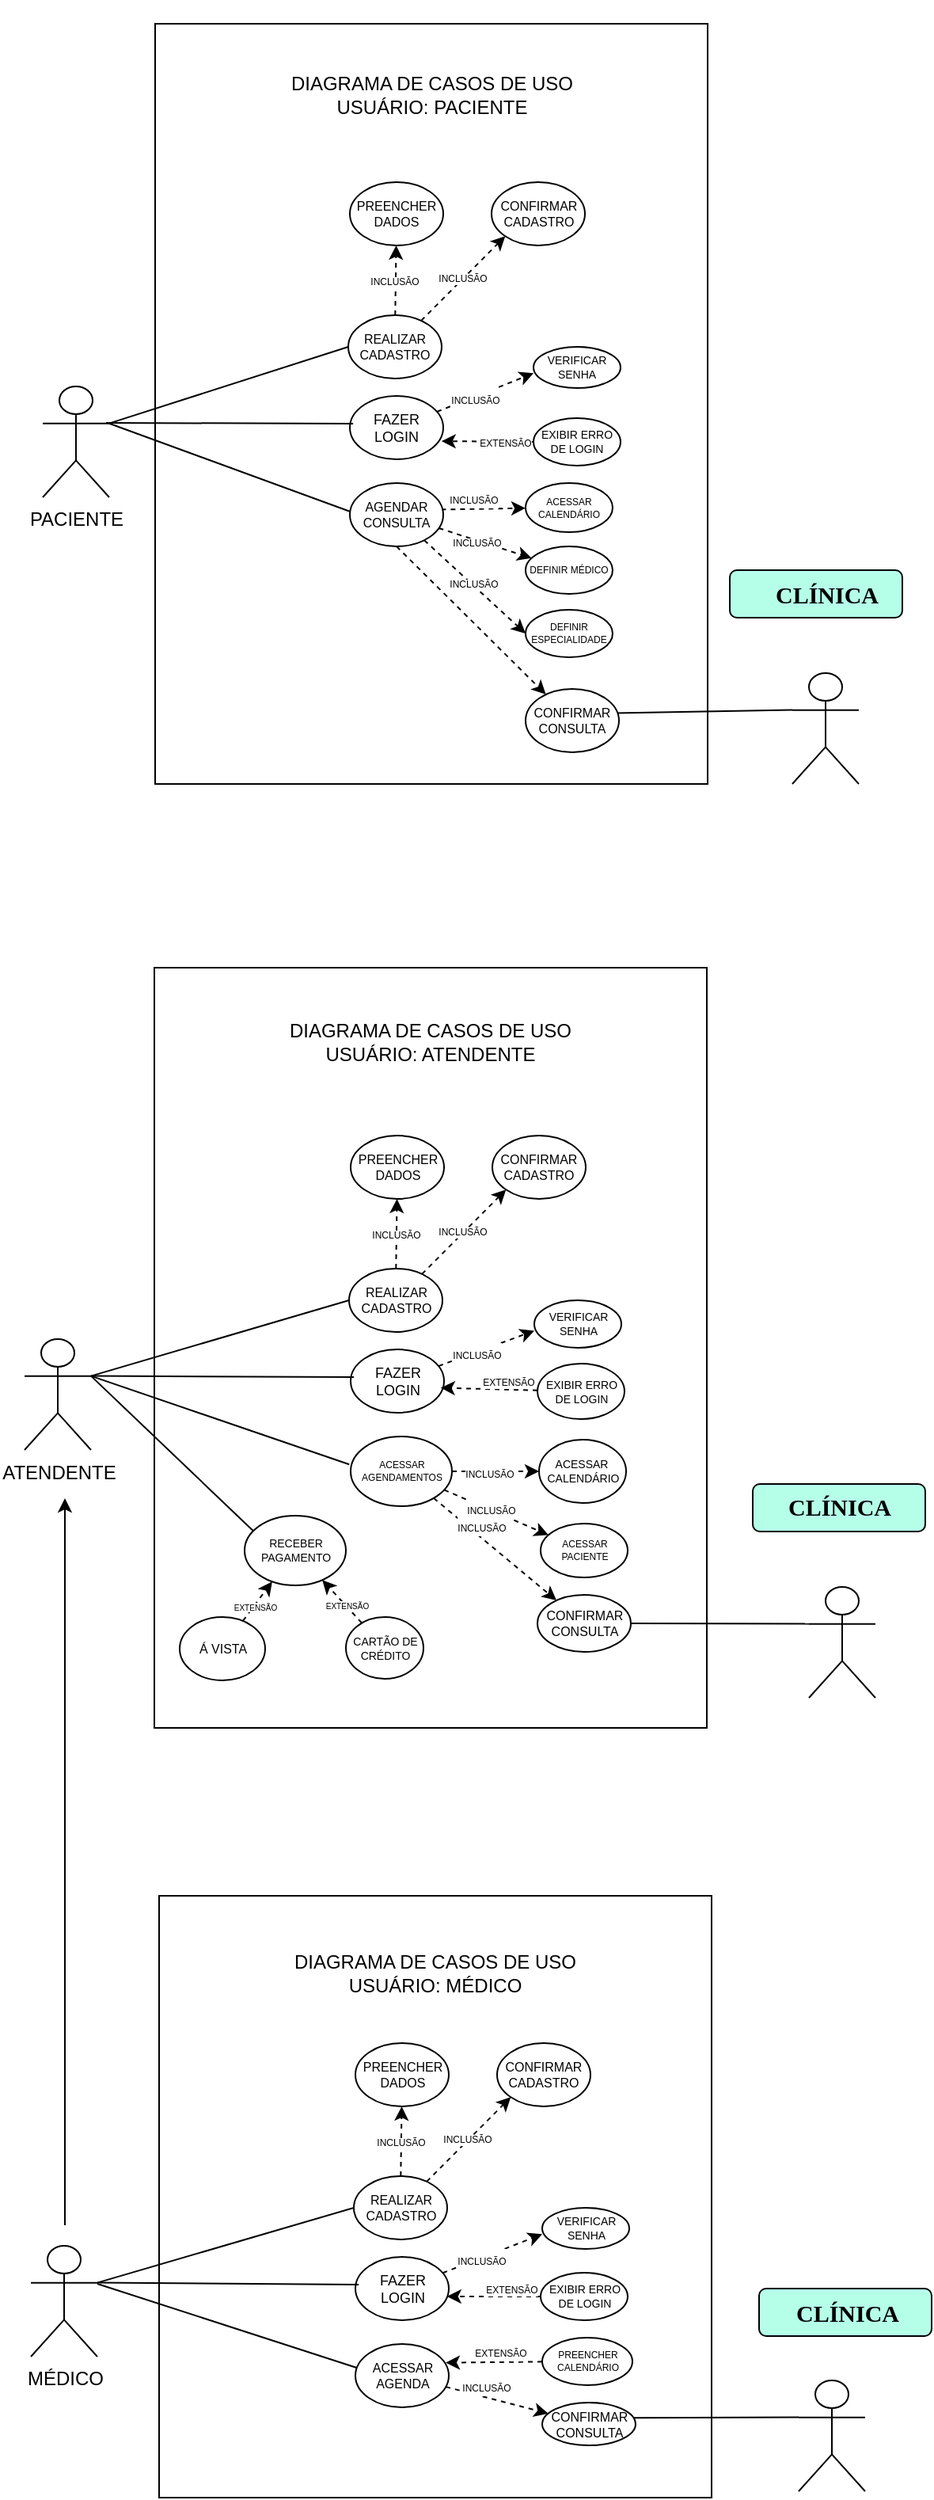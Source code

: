 <mxfile version="21.6.8" type="device">
  <diagram name="Página-1" id="DozZHBBMQy7a1vYMkqmq">
    <mxGraphModel dx="2398" dy="938" grid="1" gridSize="10" guides="1" tooltips="1" connect="1" arrows="1" fold="1" page="1" pageScale="1" pageWidth="827" pageHeight="1169" math="0" shadow="0">
      <root>
        <mxCell id="0" />
        <mxCell id="1" parent="0" />
        <mxCell id="6OpeOHHLTcoQ0Xgv4RMJ-209" value="" style="rounded=0;whiteSpace=wrap;html=1;" parent="1" vertex="1">
          <mxGeometry x="51" y="740" width="349" height="480" as="geometry" />
        </mxCell>
        <mxCell id="6OpeOHHLTcoQ0Xgv4RMJ-208" value="" style="rounded=0;whiteSpace=wrap;html=1;" parent="1" vertex="1">
          <mxGeometry x="53.5" y="1922" width="349" height="380" as="geometry" />
        </mxCell>
        <mxCell id="6OpeOHHLTcoQ0Xgv4RMJ-32" value="PACIENTE&lt;br&gt;" style="shape=umlActor;verticalLabelPosition=bottom;verticalAlign=top;html=1;outlineConnect=0;" parent="1" vertex="1">
          <mxGeometry x="-20" y="969" width="42" height="70" as="geometry" />
        </mxCell>
        <mxCell id="6OpeOHHLTcoQ0Xgv4RMJ-55" style="edgeStyle=none;rounded=0;orthogonalLoop=1;jettySize=auto;html=1;exitX=1;exitY=1;exitDx=0;exitDy=0;exitPerimeter=0;" parent="1" source="6OpeOHHLTcoQ0Xgv4RMJ-32" target="6OpeOHHLTcoQ0Xgv4RMJ-32" edge="1">
          <mxGeometry relative="1" as="geometry" />
        </mxCell>
        <mxCell id="6OpeOHHLTcoQ0Xgv4RMJ-56" style="edgeStyle=none;rounded=0;orthogonalLoop=1;jettySize=auto;html=1;exitX=0.5;exitY=0;exitDx=0;exitDy=0;exitPerimeter=0;" parent="1" source="6OpeOHHLTcoQ0Xgv4RMJ-32" target="6OpeOHHLTcoQ0Xgv4RMJ-32" edge="1">
          <mxGeometry relative="1" as="geometry" />
        </mxCell>
        <mxCell id="6OpeOHHLTcoQ0Xgv4RMJ-57" style="edgeStyle=none;rounded=0;orthogonalLoop=1;jettySize=auto;html=1;exitX=0;exitY=1;exitDx=0;exitDy=0;exitPerimeter=0;" parent="1" source="6OpeOHHLTcoQ0Xgv4RMJ-32" target="6OpeOHHLTcoQ0Xgv4RMJ-32" edge="1">
          <mxGeometry relative="1" as="geometry" />
        </mxCell>
        <mxCell id="6OpeOHHLTcoQ0Xgv4RMJ-127" value="" style="edgeStyle=none;rounded=0;orthogonalLoop=1;jettySize=auto;html=1;dashed=1;" parent="1" source="6OpeOHHLTcoQ0Xgv4RMJ-60" target="6OpeOHHLTcoQ0Xgv4RMJ-126" edge="1">
          <mxGeometry relative="1" as="geometry" />
        </mxCell>
        <mxCell id="6OpeOHHLTcoQ0Xgv4RMJ-128" value="INCLUSÃO" style="edgeLabel;html=1;align=center;verticalAlign=middle;resizable=0;points=[];fontSize=6;" parent="6OpeOHHLTcoQ0Xgv4RMJ-127" vertex="1" connectable="0">
          <mxGeometry x="-0.048" y="1" relative="1" as="geometry">
            <mxPoint as="offset" />
          </mxGeometry>
        </mxCell>
        <mxCell id="6OpeOHHLTcoQ0Xgv4RMJ-136" style="edgeStyle=none;rounded=0;orthogonalLoop=1;jettySize=auto;html=1;entryX=0;entryY=1;entryDx=0;entryDy=0;dashed=1;" parent="1" source="6OpeOHHLTcoQ0Xgv4RMJ-60" target="6OpeOHHLTcoQ0Xgv4RMJ-133" edge="1">
          <mxGeometry relative="1" as="geometry" />
        </mxCell>
        <mxCell id="6OpeOHHLTcoQ0Xgv4RMJ-137" value="INCLUSÃO" style="edgeLabel;html=1;align=center;verticalAlign=middle;resizable=0;points=[];fontSize=6;" parent="6OpeOHHLTcoQ0Xgv4RMJ-136" vertex="1" connectable="0">
          <mxGeometry x="-0.015" y="1" relative="1" as="geometry">
            <mxPoint as="offset" />
          </mxGeometry>
        </mxCell>
        <mxCell id="6OpeOHHLTcoQ0Xgv4RMJ-60" value="REALIZAR CADASTRO" style="ellipse;whiteSpace=wrap;html=1;fontSize=8;" parent="1" vertex="1">
          <mxGeometry x="173" y="924" width="59" height="40" as="geometry" />
        </mxCell>
        <mxCell id="6OpeOHHLTcoQ0Xgv4RMJ-118" value="" style="edgeStyle=none;rounded=0;orthogonalLoop=1;jettySize=auto;html=1;entryX=0.001;entryY=0.641;entryDx=0;entryDy=0;entryPerimeter=0;dashed=1;" parent="1" source="6OpeOHHLTcoQ0Xgv4RMJ-70" target="6OpeOHHLTcoQ0Xgv4RMJ-88" edge="1">
          <mxGeometry relative="1" as="geometry" />
        </mxCell>
        <mxCell id="6OpeOHHLTcoQ0Xgv4RMJ-122" value="&lt;font style=&quot;font-size: 6px;&quot;&gt;INCLUSÃO&lt;/font&gt;" style="edgeLabel;html=1;align=center;verticalAlign=middle;resizable=0;points=[];" parent="6OpeOHHLTcoQ0Xgv4RMJ-118" vertex="1" connectable="0">
          <mxGeometry x="-0.224" relative="1" as="geometry">
            <mxPoint as="offset" />
          </mxGeometry>
        </mxCell>
        <mxCell id="6OpeOHHLTcoQ0Xgv4RMJ-70" value="FAZER LOGIN" style="ellipse;whiteSpace=wrap;html=1;fontSize=9;" parent="1" vertex="1">
          <mxGeometry x="174" y="975" width="59" height="40" as="geometry" />
        </mxCell>
        <mxCell id="6OpeOHHLTcoQ0Xgv4RMJ-192" value="" style="edgeStyle=none;rounded=0;orthogonalLoop=1;jettySize=auto;html=1;dashed=1;" parent="1" source="6OpeOHHLTcoQ0Xgv4RMJ-72" target="6OpeOHHLTcoQ0Xgv4RMJ-191" edge="1">
          <mxGeometry relative="1" as="geometry" />
        </mxCell>
        <mxCell id="6OpeOHHLTcoQ0Xgv4RMJ-195" value="INCLUSÃO" style="edgeLabel;html=1;align=center;verticalAlign=middle;resizable=0;points=[];fontSize=6;" parent="6OpeOHHLTcoQ0Xgv4RMJ-192" vertex="1" connectable="0">
          <mxGeometry x="-0.179" y="-2" relative="1" as="geometry">
            <mxPoint as="offset" />
          </mxGeometry>
        </mxCell>
        <mxCell id="6OpeOHHLTcoQ0Xgv4RMJ-194" style="edgeStyle=none;rounded=0;orthogonalLoop=1;jettySize=auto;html=1;entryX=0;entryY=0.5;entryDx=0;entryDy=0;dashed=1;" parent="1" source="6OpeOHHLTcoQ0Xgv4RMJ-72" target="6OpeOHHLTcoQ0Xgv4RMJ-193" edge="1">
          <mxGeometry relative="1" as="geometry" />
        </mxCell>
        <mxCell id="6OpeOHHLTcoQ0Xgv4RMJ-196" value="INCLUSÃO" style="edgeLabel;html=1;align=center;verticalAlign=middle;resizable=0;points=[];fontSize=6;" parent="6OpeOHHLTcoQ0Xgv4RMJ-194" vertex="1" connectable="0">
          <mxGeometry x="-0.049" relative="1" as="geometry">
            <mxPoint as="offset" />
          </mxGeometry>
        </mxCell>
        <mxCell id="6OpeOHHLTcoQ0Xgv4RMJ-204" value="" style="edgeStyle=none;rounded=0;orthogonalLoop=1;jettySize=auto;html=1;exitX=0.978;exitY=0.418;exitDx=0;exitDy=0;exitPerimeter=0;dashed=1;" parent="1" source="6OpeOHHLTcoQ0Xgv4RMJ-72" target="6OpeOHHLTcoQ0Xgv4RMJ-203" edge="1">
          <mxGeometry relative="1" as="geometry">
            <mxPoint x="233.0" y="1056.986" as="sourcePoint" />
          </mxGeometry>
        </mxCell>
        <mxCell id="6OpeOHHLTcoQ0Xgv4RMJ-205" value="&lt;font style=&quot;font-size: 6px;&quot;&gt;INCLUSÃO&lt;/font&gt;" style="edgeLabel;html=1;align=center;verticalAlign=bottom;resizable=0;points=[];" parent="6OpeOHHLTcoQ0Xgv4RMJ-204" vertex="1" connectable="0">
          <mxGeometry x="-0.229" y="-1" relative="1" as="geometry">
            <mxPoint as="offset" />
          </mxGeometry>
        </mxCell>
        <mxCell id="6OpeOHHLTcoQ0Xgv4RMJ-269" value="" style="edgeStyle=none;rounded=0;orthogonalLoop=1;jettySize=auto;html=1;dashed=1;exitX=0.5;exitY=1;exitDx=0;exitDy=0;" parent="1" source="6OpeOHHLTcoQ0Xgv4RMJ-72" target="6OpeOHHLTcoQ0Xgv4RMJ-268" edge="1">
          <mxGeometry relative="1" as="geometry" />
        </mxCell>
        <mxCell id="6OpeOHHLTcoQ0Xgv4RMJ-72" value="AGENDAR CONSULTA" style="ellipse;whiteSpace=wrap;html=1;fontSize=8;" parent="1" vertex="1">
          <mxGeometry x="174" y="1030" width="59" height="40" as="geometry" />
        </mxCell>
        <mxCell id="6OpeOHHLTcoQ0Xgv4RMJ-78" value="" style="endArrow=none;html=1;rounded=0;entryX=0;entryY=0.5;entryDx=0;entryDy=0;exitX=1;exitY=0.333;exitDx=0;exitDy=0;exitPerimeter=0;" parent="1" source="6OpeOHHLTcoQ0Xgv4RMJ-32" target="6OpeOHHLTcoQ0Xgv4RMJ-60" edge="1">
          <mxGeometry width="50" height="50" relative="1" as="geometry">
            <mxPoint x="116" y="993" as="sourcePoint" />
            <mxPoint x="187.0" y="958" as="targetPoint" />
          </mxGeometry>
        </mxCell>
        <mxCell id="6OpeOHHLTcoQ0Xgv4RMJ-80" value="" style="endArrow=none;html=1;rounded=0;entryX=0.035;entryY=0.437;entryDx=0;entryDy=0;entryPerimeter=0;" parent="1" target="6OpeOHHLTcoQ0Xgv4RMJ-70" edge="1">
          <mxGeometry width="50" height="50" relative="1" as="geometry">
            <mxPoint x="20" y="992" as="sourcePoint" />
            <mxPoint x="186.0" y="1018" as="targetPoint" />
          </mxGeometry>
        </mxCell>
        <mxCell id="6OpeOHHLTcoQ0Xgv4RMJ-81" value="" style="endArrow=none;html=1;rounded=0;entryX=-0.014;entryY=0.4;entryDx=0;entryDy=0;entryPerimeter=0;" parent="1" edge="1">
          <mxGeometry width="50" height="50" relative="1" as="geometry">
            <mxPoint x="21" y="992" as="sourcePoint" />
            <mxPoint x="174.174" y="1048" as="targetPoint" />
            <Array as="points" />
          </mxGeometry>
        </mxCell>
        <mxCell id="6OpeOHHLTcoQ0Xgv4RMJ-87" style="edgeStyle=none;rounded=0;orthogonalLoop=1;jettySize=auto;html=1;exitX=0.75;exitY=0;exitDx=0;exitDy=0;" parent="1" edge="1">
          <mxGeometry relative="1" as="geometry">
            <mxPoint x="256.25" y="733" as="sourcePoint" />
            <mxPoint x="256.25" y="733" as="targetPoint" />
          </mxGeometry>
        </mxCell>
        <mxCell id="6OpeOHHLTcoQ0Xgv4RMJ-88" value="VERIFICAR SENHA" style="ellipse;whiteSpace=wrap;html=1;fontSize=7;" parent="1" vertex="1">
          <mxGeometry x="290" y="944" width="55" height="26" as="geometry" />
        </mxCell>
        <mxCell id="6OpeOHHLTcoQ0Xgv4RMJ-123" value="" style="edgeStyle=none;rounded=0;orthogonalLoop=1;jettySize=auto;html=1;entryX=0.981;entryY=0.713;entryDx=0;entryDy=0;entryPerimeter=0;dashed=1;" parent="1" source="6OpeOHHLTcoQ0Xgv4RMJ-89" target="6OpeOHHLTcoQ0Xgv4RMJ-70" edge="1">
          <mxGeometry relative="1" as="geometry" />
        </mxCell>
        <mxCell id="6OpeOHHLTcoQ0Xgv4RMJ-124" value="EXTENSÃO" style="edgeLabel;html=1;align=center;verticalAlign=middle;resizable=0;points=[];fontSize=6;" parent="6OpeOHHLTcoQ0Xgv4RMJ-123" vertex="1" connectable="0">
          <mxGeometry x="-0.377" y="1" relative="1" as="geometry">
            <mxPoint as="offset" />
          </mxGeometry>
        </mxCell>
        <mxCell id="6OpeOHHLTcoQ0Xgv4RMJ-89" value="EXIBIR ERRO DE LOGIN" style="ellipse;whiteSpace=wrap;html=1;fontSize=7;" parent="1" vertex="1">
          <mxGeometry x="290" y="989" width="55" height="30" as="geometry" />
        </mxCell>
        <mxCell id="6OpeOHHLTcoQ0Xgv4RMJ-126" value="PREENCHER&lt;br&gt;DADOS" style="ellipse;whiteSpace=wrap;html=1;fontSize=8;" parent="1" vertex="1">
          <mxGeometry x="174" y="840" width="59" height="40" as="geometry" />
        </mxCell>
        <mxCell id="6OpeOHHLTcoQ0Xgv4RMJ-133" value="CONFIRMAR&lt;br&gt;CADASTRO" style="ellipse;whiteSpace=wrap;html=1;fontSize=8;" parent="1" vertex="1">
          <mxGeometry x="263.5" y="840" width="59" height="40" as="geometry" />
        </mxCell>
        <mxCell id="6OpeOHHLTcoQ0Xgv4RMJ-166" value="MÉDICO" style="shape=umlActor;verticalLabelPosition=bottom;verticalAlign=top;html=1;outlineConnect=0;" parent="1" vertex="1">
          <mxGeometry x="-27.5" y="2143" width="42" height="70" as="geometry" />
        </mxCell>
        <mxCell id="6OpeOHHLTcoQ0Xgv4RMJ-167" style="edgeStyle=none;rounded=0;orthogonalLoop=1;jettySize=auto;html=1;exitX=1;exitY=1;exitDx=0;exitDy=0;exitPerimeter=0;" parent="1" source="6OpeOHHLTcoQ0Xgv4RMJ-166" target="6OpeOHHLTcoQ0Xgv4RMJ-166" edge="1">
          <mxGeometry relative="1" as="geometry" />
        </mxCell>
        <mxCell id="6OpeOHHLTcoQ0Xgv4RMJ-168" style="edgeStyle=none;rounded=0;orthogonalLoop=1;jettySize=auto;html=1;exitX=0.5;exitY=0;exitDx=0;exitDy=0;exitPerimeter=0;" parent="1" source="6OpeOHHLTcoQ0Xgv4RMJ-166" target="6OpeOHHLTcoQ0Xgv4RMJ-166" edge="1">
          <mxGeometry relative="1" as="geometry" />
        </mxCell>
        <mxCell id="6OpeOHHLTcoQ0Xgv4RMJ-169" style="edgeStyle=none;rounded=0;orthogonalLoop=1;jettySize=auto;html=1;exitX=0;exitY=1;exitDx=0;exitDy=0;exitPerimeter=0;" parent="1" source="6OpeOHHLTcoQ0Xgv4RMJ-166" target="6OpeOHHLTcoQ0Xgv4RMJ-166" edge="1">
          <mxGeometry relative="1" as="geometry" />
        </mxCell>
        <mxCell id="6OpeOHHLTcoQ0Xgv4RMJ-171" value="" style="edgeStyle=none;rounded=0;orthogonalLoop=1;jettySize=auto;html=1;dashed=1;" parent="1" source="6OpeOHHLTcoQ0Xgv4RMJ-175" target="6OpeOHHLTcoQ0Xgv4RMJ-188" edge="1">
          <mxGeometry relative="1" as="geometry" />
        </mxCell>
        <mxCell id="6OpeOHHLTcoQ0Xgv4RMJ-172" value="INCLUSÃO" style="edgeLabel;html=1;align=center;verticalAlign=middle;resizable=0;points=[];fontSize=6;" parent="6OpeOHHLTcoQ0Xgv4RMJ-171" vertex="1" connectable="0">
          <mxGeometry x="-0.048" y="1" relative="1" as="geometry">
            <mxPoint as="offset" />
          </mxGeometry>
        </mxCell>
        <mxCell id="6OpeOHHLTcoQ0Xgv4RMJ-173" style="edgeStyle=none;rounded=0;orthogonalLoop=1;jettySize=auto;html=1;entryX=0;entryY=1;entryDx=0;entryDy=0;dashed=1;" parent="1" source="6OpeOHHLTcoQ0Xgv4RMJ-175" target="6OpeOHHLTcoQ0Xgv4RMJ-189" edge="1">
          <mxGeometry relative="1" as="geometry" />
        </mxCell>
        <mxCell id="6OpeOHHLTcoQ0Xgv4RMJ-174" value="INCLUSÃO" style="edgeLabel;html=1;align=center;verticalAlign=middle;resizable=0;points=[];fontSize=6;" parent="6OpeOHHLTcoQ0Xgv4RMJ-173" vertex="1" connectable="0">
          <mxGeometry x="-0.015" y="1" relative="1" as="geometry">
            <mxPoint as="offset" />
          </mxGeometry>
        </mxCell>
        <mxCell id="6OpeOHHLTcoQ0Xgv4RMJ-175" value="REALIZAR CADASTRO" style="ellipse;whiteSpace=wrap;html=1;fontSize=8;" parent="1" vertex="1">
          <mxGeometry x="176.5" y="2099" width="59" height="40" as="geometry" />
        </mxCell>
        <mxCell id="6OpeOHHLTcoQ0Xgv4RMJ-176" value="" style="edgeStyle=none;rounded=0;orthogonalLoop=1;jettySize=auto;html=1;entryX=0.001;entryY=0.641;entryDx=0;entryDy=0;entryPerimeter=0;dashed=1;" parent="1" source="6OpeOHHLTcoQ0Xgv4RMJ-178" target="6OpeOHHLTcoQ0Xgv4RMJ-184" edge="1">
          <mxGeometry relative="1" as="geometry" />
        </mxCell>
        <mxCell id="6OpeOHHLTcoQ0Xgv4RMJ-177" value="&lt;font style=&quot;font-size: 6px;&quot;&gt;INCLUSÃO&lt;/font&gt;" style="edgeLabel;html=1;align=center;verticalAlign=middle;resizable=0;points=[];" parent="6OpeOHHLTcoQ0Xgv4RMJ-176" vertex="1" connectable="0">
          <mxGeometry x="-0.224" relative="1" as="geometry">
            <mxPoint as="offset" />
          </mxGeometry>
        </mxCell>
        <mxCell id="6OpeOHHLTcoQ0Xgv4RMJ-178" value="FAZER LOGIN" style="ellipse;whiteSpace=wrap;html=1;fontSize=9;" parent="1" vertex="1">
          <mxGeometry x="177.5" y="2150" width="59" height="40" as="geometry" />
        </mxCell>
        <mxCell id="6OpeOHHLTcoQ0Xgv4RMJ-199" value="" style="edgeStyle=none;rounded=0;orthogonalLoop=1;jettySize=auto;html=1;dashed=1;" parent="1" source="6OpeOHHLTcoQ0Xgv4RMJ-179" target="6OpeOHHLTcoQ0Xgv4RMJ-198" edge="1">
          <mxGeometry relative="1" as="geometry" />
        </mxCell>
        <mxCell id="6OpeOHHLTcoQ0Xgv4RMJ-206" value="&lt;font style=&quot;font-size: 6px;&quot;&gt;INCLUSÃO&lt;/font&gt;" style="edgeLabel;html=1;align=center;verticalAlign=bottom;resizable=0;points=[];" parent="6OpeOHHLTcoQ0Xgv4RMJ-199" vertex="1" connectable="0">
          <mxGeometry x="-0.218" y="-1" relative="1" as="geometry">
            <mxPoint as="offset" />
          </mxGeometry>
        </mxCell>
        <mxCell id="6OpeOHHLTcoQ0Xgv4RMJ-179" value="ACESSAR&lt;br&gt;AGENDA" style="ellipse;whiteSpace=wrap;html=1;fontSize=8;" parent="1" vertex="1">
          <mxGeometry x="177.5" y="2205" width="59" height="40" as="geometry" />
        </mxCell>
        <mxCell id="6OpeOHHLTcoQ0Xgv4RMJ-180" value="" style="endArrow=none;html=1;rounded=0;entryX=0;entryY=0.5;entryDx=0;entryDy=0;exitX=1;exitY=0.333;exitDx=0;exitDy=0;exitPerimeter=0;" parent="1" source="6OpeOHHLTcoQ0Xgv4RMJ-166" target="6OpeOHHLTcoQ0Xgv4RMJ-175" edge="1">
          <mxGeometry width="50" height="50" relative="1" as="geometry">
            <mxPoint x="119.5" y="2168" as="sourcePoint" />
            <mxPoint x="190.5" y="2133" as="targetPoint" />
          </mxGeometry>
        </mxCell>
        <mxCell id="6OpeOHHLTcoQ0Xgv4RMJ-181" value="" style="endArrow=none;html=1;rounded=0;entryX=0.035;entryY=0.437;entryDx=0;entryDy=0;entryPerimeter=0;exitX=1;exitY=0.333;exitDx=0;exitDy=0;exitPerimeter=0;" parent="1" source="6OpeOHHLTcoQ0Xgv4RMJ-166" target="6OpeOHHLTcoQ0Xgv4RMJ-178" edge="1">
          <mxGeometry width="50" height="50" relative="1" as="geometry">
            <mxPoint x="118.5" y="2168" as="sourcePoint" />
            <mxPoint x="189.5" y="2193" as="targetPoint" />
          </mxGeometry>
        </mxCell>
        <mxCell id="6OpeOHHLTcoQ0Xgv4RMJ-182" value="" style="endArrow=none;html=1;rounded=0;entryX=0.014;entryY=0.375;entryDx=0;entryDy=0;entryPerimeter=0;" parent="1" target="6OpeOHHLTcoQ0Xgv4RMJ-179" edge="1">
          <mxGeometry width="50" height="50" relative="1" as="geometry">
            <mxPoint x="14.5" y="2167" as="sourcePoint" />
            <mxPoint x="168.674" y="2216" as="targetPoint" />
            <Array as="points" />
          </mxGeometry>
        </mxCell>
        <mxCell id="6OpeOHHLTcoQ0Xgv4RMJ-183" style="edgeStyle=none;rounded=0;orthogonalLoop=1;jettySize=auto;html=1;exitX=0.75;exitY=0;exitDx=0;exitDy=0;" parent="1" edge="1">
          <mxGeometry relative="1" as="geometry">
            <mxPoint x="248.75" y="1915" as="sourcePoint" />
            <mxPoint x="248.75" y="1915" as="targetPoint" />
          </mxGeometry>
        </mxCell>
        <mxCell id="6OpeOHHLTcoQ0Xgv4RMJ-184" value="VERIFICAR SENHA" style="ellipse;whiteSpace=wrap;html=1;fontSize=7;" parent="1" vertex="1">
          <mxGeometry x="295.5" y="2119" width="55" height="26" as="geometry" />
        </mxCell>
        <mxCell id="6OpeOHHLTcoQ0Xgv4RMJ-185" value="" style="edgeStyle=none;rounded=0;orthogonalLoop=1;jettySize=auto;html=1;entryX=0.981;entryY=0.625;entryDx=0;entryDy=0;entryPerimeter=0;dashed=1;" parent="1" source="6OpeOHHLTcoQ0Xgv4RMJ-187" target="6OpeOHHLTcoQ0Xgv4RMJ-178" edge="1">
          <mxGeometry relative="1" as="geometry" />
        </mxCell>
        <mxCell id="6OpeOHHLTcoQ0Xgv4RMJ-186" value="EXTENSÃO" style="edgeLabel;html=1;align=center;verticalAlign=bottom;resizable=0;points=[];fontSize=6;" parent="6OpeOHHLTcoQ0Xgv4RMJ-185" vertex="1" connectable="0">
          <mxGeometry x="-0.377" y="1" relative="1" as="geometry">
            <mxPoint as="offset" />
          </mxGeometry>
        </mxCell>
        <mxCell id="6OpeOHHLTcoQ0Xgv4RMJ-187" value="EXIBIR ERRO DE LOGIN" style="ellipse;whiteSpace=wrap;html=1;fontSize=7;" parent="1" vertex="1">
          <mxGeometry x="294.5" y="2160" width="55" height="30" as="geometry" />
        </mxCell>
        <mxCell id="6OpeOHHLTcoQ0Xgv4RMJ-188" value="PREENCHER&lt;br&gt;DADOS" style="ellipse;whiteSpace=wrap;html=1;fontSize=8;" parent="1" vertex="1">
          <mxGeometry x="177.5" y="2015" width="59" height="40" as="geometry" />
        </mxCell>
        <mxCell id="6OpeOHHLTcoQ0Xgv4RMJ-189" value="CONFIRMAR&lt;br&gt;CADASTRO" style="ellipse;whiteSpace=wrap;html=1;fontSize=8;" parent="1" vertex="1">
          <mxGeometry x="267" y="2015" width="59" height="40" as="geometry" />
        </mxCell>
        <mxCell id="6OpeOHHLTcoQ0Xgv4RMJ-191" value="DEFINIR MÉDICO&lt;br&gt;" style="ellipse;whiteSpace=wrap;html=1;fontSize=6;" parent="1" vertex="1">
          <mxGeometry x="285" y="1070" width="55" height="30" as="geometry" />
        </mxCell>
        <mxCell id="6OpeOHHLTcoQ0Xgv4RMJ-193" value="DEFINIR ESPECIALIDADE" style="ellipse;whiteSpace=wrap;html=1;fontSize=6;" parent="1" vertex="1">
          <mxGeometry x="285" y="1110" width="55" height="30" as="geometry" />
        </mxCell>
        <mxCell id="6OpeOHHLTcoQ0Xgv4RMJ-197" value="DIAGRAMA DE CASOS DE USO&lt;br&gt;USUÁRIO: MÉDICO" style="text;strokeColor=none;align=center;fillColor=none;html=1;verticalAlign=middle;whiteSpace=wrap;rounded=0;" parent="1" vertex="1">
          <mxGeometry x="133" y="1956" width="190" height="30" as="geometry" />
        </mxCell>
        <mxCell id="6OpeOHHLTcoQ0Xgv4RMJ-198" value="CONFIRMAR&lt;br&gt;CONSULTA" style="ellipse;whiteSpace=wrap;html=1;fontSize=8;" parent="1" vertex="1">
          <mxGeometry x="295.5" y="2242" width="59" height="27" as="geometry" />
        </mxCell>
        <mxCell id="6OpeOHHLTcoQ0Xgv4RMJ-203" value="ACESSAR&lt;br style=&quot;font-size: 6px;&quot;&gt;CALENDÁRIO" style="ellipse;whiteSpace=wrap;html=1;fontSize=6;" parent="1" vertex="1">
          <mxGeometry x="285" y="1030" width="55" height="31" as="geometry" />
        </mxCell>
        <mxCell id="6OpeOHHLTcoQ0Xgv4RMJ-212" value="DIAGRAMA DE CASOS DE USO&lt;br&gt;USUÁRIO: PACIENTE" style="text;strokeColor=none;align=center;fillColor=none;html=1;verticalAlign=middle;whiteSpace=wrap;rounded=0;" parent="1" vertex="1">
          <mxGeometry x="130.5" y="770" width="190" height="30" as="geometry" />
        </mxCell>
        <mxCell id="6OpeOHHLTcoQ0Xgv4RMJ-213" value="" style="rounded=0;whiteSpace=wrap;html=1;" parent="1" vertex="1">
          <mxGeometry x="50.5" y="1336" width="349" height="480" as="geometry" />
        </mxCell>
        <mxCell id="6OpeOHHLTcoQ0Xgv4RMJ-215" value="ATENDENTE" style="shape=umlActor;verticalLabelPosition=bottom;verticalAlign=top;html=1;outlineConnect=0;" parent="1" vertex="1">
          <mxGeometry x="-31.5" y="1570.5" width="42" height="70" as="geometry" />
        </mxCell>
        <mxCell id="6OpeOHHLTcoQ0Xgv4RMJ-216" style="edgeStyle=none;rounded=0;orthogonalLoop=1;jettySize=auto;html=1;exitX=1;exitY=1;exitDx=0;exitDy=0;exitPerimeter=0;" parent="1" source="6OpeOHHLTcoQ0Xgv4RMJ-215" target="6OpeOHHLTcoQ0Xgv4RMJ-215" edge="1">
          <mxGeometry relative="1" as="geometry" />
        </mxCell>
        <mxCell id="6OpeOHHLTcoQ0Xgv4RMJ-217" style="edgeStyle=none;rounded=0;orthogonalLoop=1;jettySize=auto;html=1;exitX=0.5;exitY=0;exitDx=0;exitDy=0;exitPerimeter=0;" parent="1" source="6OpeOHHLTcoQ0Xgv4RMJ-215" target="6OpeOHHLTcoQ0Xgv4RMJ-215" edge="1">
          <mxGeometry relative="1" as="geometry" />
        </mxCell>
        <mxCell id="6OpeOHHLTcoQ0Xgv4RMJ-218" style="edgeStyle=none;rounded=0;orthogonalLoop=1;jettySize=auto;html=1;exitX=0;exitY=1;exitDx=0;exitDy=0;exitPerimeter=0;" parent="1" source="6OpeOHHLTcoQ0Xgv4RMJ-215" target="6OpeOHHLTcoQ0Xgv4RMJ-215" edge="1">
          <mxGeometry relative="1" as="geometry" />
        </mxCell>
        <mxCell id="6OpeOHHLTcoQ0Xgv4RMJ-220" value="" style="edgeStyle=none;rounded=0;orthogonalLoop=1;jettySize=auto;html=1;dashed=1;" parent="1" source="6OpeOHHLTcoQ0Xgv4RMJ-224" target="6OpeOHHLTcoQ0Xgv4RMJ-239" edge="1">
          <mxGeometry relative="1" as="geometry" />
        </mxCell>
        <mxCell id="6OpeOHHLTcoQ0Xgv4RMJ-221" value="INCLUSÃO" style="edgeLabel;html=1;align=center;verticalAlign=middle;resizable=0;points=[];fontSize=6;" parent="6OpeOHHLTcoQ0Xgv4RMJ-220" vertex="1" connectable="0">
          <mxGeometry x="-0.048" y="1" relative="1" as="geometry">
            <mxPoint as="offset" />
          </mxGeometry>
        </mxCell>
        <mxCell id="6OpeOHHLTcoQ0Xgv4RMJ-222" style="edgeStyle=none;rounded=0;orthogonalLoop=1;jettySize=auto;html=1;entryX=0;entryY=1;entryDx=0;entryDy=0;dashed=1;" parent="1" source="6OpeOHHLTcoQ0Xgv4RMJ-224" target="6OpeOHHLTcoQ0Xgv4RMJ-240" edge="1">
          <mxGeometry relative="1" as="geometry" />
        </mxCell>
        <mxCell id="6OpeOHHLTcoQ0Xgv4RMJ-223" value="INCLUSÃO" style="edgeLabel;html=1;align=center;verticalAlign=middle;resizable=0;points=[];fontSize=6;" parent="6OpeOHHLTcoQ0Xgv4RMJ-222" vertex="1" connectable="0">
          <mxGeometry x="-0.015" y="1" relative="1" as="geometry">
            <mxPoint as="offset" />
          </mxGeometry>
        </mxCell>
        <mxCell id="6OpeOHHLTcoQ0Xgv4RMJ-224" value="REALIZAR CADASTRO" style="ellipse;whiteSpace=wrap;html=1;fontSize=8;" parent="1" vertex="1">
          <mxGeometry x="173.5" y="1526" width="59" height="40" as="geometry" />
        </mxCell>
        <mxCell id="6OpeOHHLTcoQ0Xgv4RMJ-225" value="" style="edgeStyle=none;rounded=0;orthogonalLoop=1;jettySize=auto;html=1;entryX=0.001;entryY=0.641;entryDx=0;entryDy=0;entryPerimeter=0;dashed=1;" parent="1" source="6OpeOHHLTcoQ0Xgv4RMJ-227" target="6OpeOHHLTcoQ0Xgv4RMJ-235" edge="1">
          <mxGeometry relative="1" as="geometry" />
        </mxCell>
        <mxCell id="6OpeOHHLTcoQ0Xgv4RMJ-226" value="&lt;font style=&quot;font-size: 6px;&quot;&gt;INCLUSÃO&lt;/font&gt;" style="edgeLabel;html=1;align=center;verticalAlign=middle;resizable=0;points=[];" parent="6OpeOHHLTcoQ0Xgv4RMJ-225" vertex="1" connectable="0">
          <mxGeometry x="-0.224" relative="1" as="geometry">
            <mxPoint as="offset" />
          </mxGeometry>
        </mxCell>
        <mxCell id="6OpeOHHLTcoQ0Xgv4RMJ-227" value="FAZER LOGIN" style="ellipse;whiteSpace=wrap;html=1;fontSize=9;" parent="1" vertex="1">
          <mxGeometry x="174.5" y="1577" width="59" height="40" as="geometry" />
        </mxCell>
        <mxCell id="6OpeOHHLTcoQ0Xgv4RMJ-228" value="" style="edgeStyle=none;rounded=0;orthogonalLoop=1;jettySize=auto;html=1;dashed=1;" parent="1" source="6OpeOHHLTcoQ0Xgv4RMJ-230" target="6OpeOHHLTcoQ0Xgv4RMJ-242" edge="1">
          <mxGeometry relative="1" as="geometry" />
        </mxCell>
        <mxCell id="6OpeOHHLTcoQ0Xgv4RMJ-229" value="&lt;font style=&quot;font-size: 6px;&quot;&gt;INCLUSÃO&lt;/font&gt;" style="edgeLabel;html=1;align=center;verticalAlign=bottom;resizable=0;points=[];" parent="6OpeOHHLTcoQ0Xgv4RMJ-228" vertex="1" connectable="0">
          <mxGeometry x="-0.218" y="-1" relative="1" as="geometry">
            <mxPoint as="offset" />
          </mxGeometry>
        </mxCell>
        <mxCell id="6OpeOHHLTcoQ0Xgv4RMJ-252" value="" style="edgeStyle=none;rounded=0;orthogonalLoop=1;jettySize=auto;html=1;dashed=1;" parent="1" source="6OpeOHHLTcoQ0Xgv4RMJ-230" target="6OpeOHHLTcoQ0Xgv4RMJ-251" edge="1">
          <mxGeometry relative="1" as="geometry" />
        </mxCell>
        <mxCell id="6OpeOHHLTcoQ0Xgv4RMJ-256" value="&lt;font style=&quot;font-size: 6px;&quot;&gt;INCLUSÃO&lt;/font&gt;" style="edgeLabel;html=1;align=center;verticalAlign=middle;resizable=0;points=[];" parent="6OpeOHHLTcoQ0Xgv4RMJ-252" vertex="1" connectable="0">
          <mxGeometry x="-0.138" relative="1" as="geometry">
            <mxPoint as="offset" />
          </mxGeometry>
        </mxCell>
        <mxCell id="6OpeOHHLTcoQ0Xgv4RMJ-254" value="" style="edgeStyle=none;rounded=0;orthogonalLoop=1;jettySize=auto;html=1;dashed=1;" parent="1" source="6OpeOHHLTcoQ0Xgv4RMJ-230" target="6OpeOHHLTcoQ0Xgv4RMJ-253" edge="1">
          <mxGeometry relative="1" as="geometry" />
        </mxCell>
        <mxCell id="6OpeOHHLTcoQ0Xgv4RMJ-255" value="&lt;font style=&quot;font-size: 6px;&quot;&gt;INCLUSÃO&lt;/font&gt;" style="edgeLabel;html=1;align=center;verticalAlign=middle;resizable=0;points=[];" parent="6OpeOHHLTcoQ0Xgv4RMJ-254" vertex="1" connectable="0">
          <mxGeometry x="-0.141" y="1" relative="1" as="geometry">
            <mxPoint as="offset" />
          </mxGeometry>
        </mxCell>
        <mxCell id="6OpeOHHLTcoQ0Xgv4RMJ-230" value="ACESSAR&lt;br style=&quot;font-size: 6px;&quot;&gt;AGENDAMENTOS" style="ellipse;whiteSpace=wrap;html=1;fontSize=6;" parent="1" vertex="1">
          <mxGeometry x="174.5" y="1632" width="64" height="44" as="geometry" />
        </mxCell>
        <mxCell id="6OpeOHHLTcoQ0Xgv4RMJ-231" value="" style="endArrow=none;html=1;rounded=0;entryX=0;entryY=0.5;entryDx=0;entryDy=0;exitX=1;exitY=0.333;exitDx=0;exitDy=0;exitPerimeter=0;" parent="1" source="6OpeOHHLTcoQ0Xgv4RMJ-215" target="6OpeOHHLTcoQ0Xgv4RMJ-224" edge="1">
          <mxGeometry width="50" height="50" relative="1" as="geometry">
            <mxPoint x="116.5" y="1595" as="sourcePoint" />
            <mxPoint x="187.5" y="1560" as="targetPoint" />
          </mxGeometry>
        </mxCell>
        <mxCell id="6OpeOHHLTcoQ0Xgv4RMJ-232" value="" style="endArrow=none;html=1;rounded=0;entryX=0.035;entryY=0.437;entryDx=0;entryDy=0;entryPerimeter=0;exitX=1;exitY=0.333;exitDx=0;exitDy=0;exitPerimeter=0;" parent="1" source="6OpeOHHLTcoQ0Xgv4RMJ-215" target="6OpeOHHLTcoQ0Xgv4RMJ-227" edge="1">
          <mxGeometry width="50" height="50" relative="1" as="geometry">
            <mxPoint x="115.5" y="1595" as="sourcePoint" />
            <mxPoint x="186.5" y="1620" as="targetPoint" />
          </mxGeometry>
        </mxCell>
        <mxCell id="6OpeOHHLTcoQ0Xgv4RMJ-233" value="" style="endArrow=none;html=1;rounded=0;entryX=-0.014;entryY=0.4;entryDx=0;entryDy=0;entryPerimeter=0;exitX=1;exitY=0.333;exitDx=0;exitDy=0;exitPerimeter=0;" parent="1" source="6OpeOHHLTcoQ0Xgv4RMJ-215" target="6OpeOHHLTcoQ0Xgv4RMJ-230" edge="1">
          <mxGeometry width="50" height="50" relative="1" as="geometry">
            <mxPoint x="8.5" y="1596" as="sourcePoint" />
            <mxPoint x="188.5" y="1681" as="targetPoint" />
            <Array as="points" />
          </mxGeometry>
        </mxCell>
        <mxCell id="6OpeOHHLTcoQ0Xgv4RMJ-234" style="edgeStyle=none;rounded=0;orthogonalLoop=1;jettySize=auto;html=1;exitX=0.75;exitY=0;exitDx=0;exitDy=0;" parent="1" edge="1">
          <mxGeometry relative="1" as="geometry">
            <mxPoint x="245.75" y="1342.0" as="sourcePoint" />
            <mxPoint x="245.75" y="1342.0" as="targetPoint" />
          </mxGeometry>
        </mxCell>
        <mxCell id="6OpeOHHLTcoQ0Xgv4RMJ-235" value="VERIFICAR SENHA" style="ellipse;whiteSpace=wrap;html=1;fontSize=7;" parent="1" vertex="1">
          <mxGeometry x="290.5" y="1546" width="55" height="30" as="geometry" />
        </mxCell>
        <mxCell id="6OpeOHHLTcoQ0Xgv4RMJ-236" value="" style="edgeStyle=none;rounded=0;orthogonalLoop=1;jettySize=auto;html=1;entryX=0.964;entryY=0.607;entryDx=0;entryDy=0;entryPerimeter=0;dashed=1;" parent="1" source="6OpeOHHLTcoQ0Xgv4RMJ-238" target="6OpeOHHLTcoQ0Xgv4RMJ-227" edge="1">
          <mxGeometry relative="1" as="geometry" />
        </mxCell>
        <mxCell id="6OpeOHHLTcoQ0Xgv4RMJ-237" value="EXTENSÃO" style="edgeLabel;html=1;align=center;verticalAlign=bottom;resizable=0;points=[];fontSize=6;" parent="6OpeOHHLTcoQ0Xgv4RMJ-236" vertex="1" connectable="0">
          <mxGeometry x="-0.377" y="1" relative="1" as="geometry">
            <mxPoint as="offset" />
          </mxGeometry>
        </mxCell>
        <mxCell id="6OpeOHHLTcoQ0Xgv4RMJ-238" value="EXIBIR ERRO DE LOGIN" style="ellipse;whiteSpace=wrap;html=1;fontSize=7;" parent="1" vertex="1">
          <mxGeometry x="292.5" y="1586" width="55" height="35" as="geometry" />
        </mxCell>
        <mxCell id="6OpeOHHLTcoQ0Xgv4RMJ-239" value="PREENCHER&lt;br&gt;DADOS" style="ellipse;whiteSpace=wrap;html=1;fontSize=8;" parent="1" vertex="1">
          <mxGeometry x="174.5" y="1442" width="59" height="40" as="geometry" />
        </mxCell>
        <mxCell id="6OpeOHHLTcoQ0Xgv4RMJ-240" value="CONFIRMAR&lt;br&gt;CADASTRO" style="ellipse;whiteSpace=wrap;html=1;fontSize=8;" parent="1" vertex="1">
          <mxGeometry x="264" y="1442" width="59" height="40" as="geometry" />
        </mxCell>
        <mxCell id="6OpeOHHLTcoQ0Xgv4RMJ-241" value="DIAGRAMA DE CASOS DE USO&lt;br&gt;USUÁRIO: ATENDENTE" style="text;strokeColor=none;align=center;fillColor=none;html=1;verticalAlign=middle;whiteSpace=wrap;rounded=0;" parent="1" vertex="1">
          <mxGeometry x="130" y="1368" width="190" height="30" as="geometry" />
        </mxCell>
        <mxCell id="6OpeOHHLTcoQ0Xgv4RMJ-242" value="CONFIRMAR&lt;br&gt;CONSULTA" style="ellipse;whiteSpace=wrap;html=1;fontSize=8;" parent="1" vertex="1">
          <mxGeometry x="292.5" y="1732" width="59" height="36" as="geometry" />
        </mxCell>
        <mxCell id="6OpeOHHLTcoQ0Xgv4RMJ-249" value="" style="edgeStyle=none;rounded=0;orthogonalLoop=1;jettySize=auto;html=1;entryX=0.966;entryY=0.295;entryDx=0;entryDy=0;entryPerimeter=0;dashed=1;" parent="1" source="6OpeOHHLTcoQ0Xgv4RMJ-248" target="6OpeOHHLTcoQ0Xgv4RMJ-179" edge="1">
          <mxGeometry relative="1" as="geometry" />
        </mxCell>
        <mxCell id="6OpeOHHLTcoQ0Xgv4RMJ-250" value="&lt;font style=&quot;font-size: 6px;&quot;&gt;EXTENSÃO&lt;/font&gt;" style="edgeLabel;html=1;align=center;verticalAlign=bottom;resizable=0;points=[];" parent="6OpeOHHLTcoQ0Xgv4RMJ-249" vertex="1" connectable="0">
          <mxGeometry x="-0.128" y="1" relative="1" as="geometry">
            <mxPoint as="offset" />
          </mxGeometry>
        </mxCell>
        <mxCell id="6OpeOHHLTcoQ0Xgv4RMJ-248" value="PREENCHER CALENDÁRIO" style="ellipse;whiteSpace=wrap;html=1;fontSize=6;" parent="1" vertex="1">
          <mxGeometry x="295.5" y="2201" width="57" height="30" as="geometry" />
        </mxCell>
        <mxCell id="6OpeOHHLTcoQ0Xgv4RMJ-251" value="ACESSAR&amp;nbsp;&lt;br style=&quot;font-size: 7px;&quot;&gt;CALENDÁRIO" style="ellipse;whiteSpace=wrap;html=1;fontSize=7;" parent="1" vertex="1">
          <mxGeometry x="293.5" y="1634" width="55" height="40" as="geometry" />
        </mxCell>
        <mxCell id="6OpeOHHLTcoQ0Xgv4RMJ-253" value="ACESSAR&lt;br&gt;PACIENTE" style="ellipse;whiteSpace=wrap;html=1;fontSize=6;" parent="1" vertex="1">
          <mxGeometry x="294.5" y="1687" width="55" height="34" as="geometry" />
        </mxCell>
        <mxCell id="6OpeOHHLTcoQ0Xgv4RMJ-257" style="edgeStyle=none;rounded=0;orthogonalLoop=1;jettySize=auto;html=1;exitX=1;exitY=0.5;exitDx=0;exitDy=0;" parent="1" edge="1">
          <mxGeometry relative="1" as="geometry">
            <mxPoint x="351.5" y="1703" as="sourcePoint" />
            <mxPoint x="351.5" y="1703" as="targetPoint" />
          </mxGeometry>
        </mxCell>
        <mxCell id="6OpeOHHLTcoQ0Xgv4RMJ-258" value="" style="shape=umlActor;verticalLabelPosition=bottom;verticalAlign=top;html=1;outlineConnect=0;" parent="1" vertex="1">
          <mxGeometry x="453.5" y="1150" width="42" height="70" as="geometry" />
        </mxCell>
        <mxCell id="6OpeOHHLTcoQ0Xgv4RMJ-261" value="" style="shape=umlActor;verticalLabelPosition=bottom;verticalAlign=top;html=1;outlineConnect=0;" parent="1" vertex="1">
          <mxGeometry x="457.5" y="2228" width="42" height="70" as="geometry" />
        </mxCell>
        <mxCell id="6OpeOHHLTcoQ0Xgv4RMJ-262" value="" style="rounded=1;whiteSpace=wrap;html=1;fillColor=#B5FFE9;" parent="1" vertex="1">
          <mxGeometry x="428.5" y="1662" width="109" height="30" as="geometry" />
        </mxCell>
        <mxCell id="6OpeOHHLTcoQ0Xgv4RMJ-263" value="CLÍNICA" style="text;strokeColor=none;align=center;fillColor=none;html=1;verticalAlign=middle;whiteSpace=wrap;rounded=0;fontFamily=Verdana;fontSize=15;fontStyle=1" parent="1" vertex="1">
          <mxGeometry x="445.5" y="1656" width="75" height="40" as="geometry" />
        </mxCell>
        <mxCell id="6OpeOHHLTcoQ0Xgv4RMJ-266" value="" style="endArrow=none;html=1;rounded=0;entryX=0;entryY=0.333;entryDx=0;entryDy=0;entryPerimeter=0;exitX=0.979;exitY=0.358;exitDx=0;exitDy=0;exitPerimeter=0;" parent="1" source="6OpeOHHLTcoQ0Xgv4RMJ-198" target="6OpeOHHLTcoQ0Xgv4RMJ-261" edge="1">
          <mxGeometry width="50" height="50" relative="1" as="geometry">
            <mxPoint x="422.5" y="2160" as="sourcePoint" />
            <mxPoint x="472.5" y="2110" as="targetPoint" />
          </mxGeometry>
        </mxCell>
        <mxCell id="6OpeOHHLTcoQ0Xgv4RMJ-267" value="" style="endArrow=none;html=1;rounded=0;entryX=0;entryY=0.333;entryDx=0;entryDy=0;entryPerimeter=0;exitX=0.961;exitY=0.382;exitDx=0;exitDy=0;exitPerimeter=0;" parent="1" source="6OpeOHHLTcoQ0Xgv4RMJ-268" target="6OpeOHHLTcoQ0Xgv4RMJ-258" edge="1">
          <mxGeometry width="50" height="50" relative="1" as="geometry">
            <mxPoint x="430" y="1070" as="sourcePoint" />
            <mxPoint x="350" y="1010" as="targetPoint" />
          </mxGeometry>
        </mxCell>
        <mxCell id="6OpeOHHLTcoQ0Xgv4RMJ-268" value="CONFIRMAR&lt;br&gt;CONSULTA" style="ellipse;whiteSpace=wrap;html=1;fontSize=8;" parent="1" vertex="1">
          <mxGeometry x="285" y="1160" width="59" height="40" as="geometry" />
        </mxCell>
        <mxCell id="6OpeOHHLTcoQ0Xgv4RMJ-272" value="" style="rounded=1;whiteSpace=wrap;html=1;fillColor=#B5FFE9;" parent="1" vertex="1">
          <mxGeometry x="414" y="1085" width="109" height="30" as="geometry" />
        </mxCell>
        <mxCell id="6OpeOHHLTcoQ0Xgv4RMJ-273" value="CLÍNICA" style="text;strokeColor=none;align=center;fillColor=none;html=1;verticalAlign=middle;whiteSpace=wrap;rounded=0;fontFamily=Verdana;fontSize=15;fontStyle=1" parent="1" vertex="1">
          <mxGeometry x="437.5" y="1080" width="75" height="40" as="geometry" />
        </mxCell>
        <mxCell id="6OpeOHHLTcoQ0Xgv4RMJ-274" value="" style="rounded=1;whiteSpace=wrap;html=1;fillColor=#B5FFE9;" parent="1" vertex="1">
          <mxGeometry x="432.5" y="2170" width="109" height="30" as="geometry" />
        </mxCell>
        <mxCell id="6OpeOHHLTcoQ0Xgv4RMJ-275" value="CLÍNICA" style="text;strokeColor=none;align=center;fillColor=none;html=1;verticalAlign=middle;whiteSpace=wrap;rounded=0;fontFamily=Verdana;fontSize=15;fontStyle=1" parent="1" vertex="1">
          <mxGeometry x="450.5" y="2165" width="75" height="40" as="geometry" />
        </mxCell>
        <mxCell id="6OpeOHHLTcoQ0Xgv4RMJ-278" value="" style="endArrow=none;html=1;rounded=0;exitX=1;exitY=0.5;exitDx=0;exitDy=0;entryX=0;entryY=0.333;entryDx=0;entryDy=0;entryPerimeter=0;" parent="1" source="6OpeOHHLTcoQ0Xgv4RMJ-242" target="6OpeOHHLTcoQ0Xgv4RMJ-279" edge="1">
          <mxGeometry width="50" height="50" relative="1" as="geometry">
            <mxPoint x="419" y="1786" as="sourcePoint" />
            <mxPoint x="463" y="1750.333" as="targetPoint" />
          </mxGeometry>
        </mxCell>
        <mxCell id="6OpeOHHLTcoQ0Xgv4RMJ-279" value="" style="shape=umlActor;verticalLabelPosition=bottom;verticalAlign=top;html=1;outlineConnect=0;" parent="1" vertex="1">
          <mxGeometry x="464" y="1727" width="42" height="70" as="geometry" />
        </mxCell>
        <mxCell id="6OpeOHHLTcoQ0Xgv4RMJ-280" value="RECEBER&lt;br style=&quot;font-size: 7px;&quot;&gt;PAGAMENTO" style="ellipse;whiteSpace=wrap;html=1;fontSize=7;" parent="1" vertex="1">
          <mxGeometry x="107.5" y="1682" width="64" height="44" as="geometry" />
        </mxCell>
        <mxCell id="6OpeOHHLTcoQ0Xgv4RMJ-285" style="edgeStyle=none;rounded=0;orthogonalLoop=1;jettySize=auto;html=1;dashed=1;" parent="1" source="6OpeOHHLTcoQ0Xgv4RMJ-281" target="6OpeOHHLTcoQ0Xgv4RMJ-280" edge="1">
          <mxGeometry relative="1" as="geometry" />
        </mxCell>
        <mxCell id="6OpeOHHLTcoQ0Xgv4RMJ-286" value="EXTENSÃO" style="edgeLabel;html=1;align=center;verticalAlign=middle;resizable=0;points=[];fontSize=5;" parent="6OpeOHHLTcoQ0Xgv4RMJ-285" vertex="1" connectable="0">
          <mxGeometry x="-0.188" y="-1" relative="1" as="geometry">
            <mxPoint as="offset" />
          </mxGeometry>
        </mxCell>
        <mxCell id="6OpeOHHLTcoQ0Xgv4RMJ-281" value="CARTÃO DE&lt;br style=&quot;font-size: 7px;&quot;&gt;CRÉDITO" style="ellipse;whiteSpace=wrap;html=1;fontSize=7;" parent="1" vertex="1">
          <mxGeometry x="171.5" y="1746" width="49" height="39" as="geometry" />
        </mxCell>
        <mxCell id="6OpeOHHLTcoQ0Xgv4RMJ-287" value="" style="edgeStyle=none;rounded=0;orthogonalLoop=1;jettySize=auto;html=1;dashed=1;" parent="1" source="6OpeOHHLTcoQ0Xgv4RMJ-282" target="6OpeOHHLTcoQ0Xgv4RMJ-280" edge="1">
          <mxGeometry relative="1" as="geometry" />
        </mxCell>
        <mxCell id="6OpeOHHLTcoQ0Xgv4RMJ-288" value="EXTENSÃO" style="edgeLabel;html=1;align=center;verticalAlign=middle;resizable=0;points=[];fontSize=5;" parent="6OpeOHHLTcoQ0Xgv4RMJ-287" vertex="1" connectable="0">
          <mxGeometry x="-0.24" relative="1" as="geometry">
            <mxPoint as="offset" />
          </mxGeometry>
        </mxCell>
        <mxCell id="6OpeOHHLTcoQ0Xgv4RMJ-282" value="Á VISTA" style="ellipse;whiteSpace=wrap;html=1;fontSize=8;" parent="1" vertex="1">
          <mxGeometry x="66.5" y="1746" width="54" height="40" as="geometry" />
        </mxCell>
        <mxCell id="6OpeOHHLTcoQ0Xgv4RMJ-284" value="" style="endArrow=none;html=1;rounded=0;entryX=0.09;entryY=0.225;entryDx=0;entryDy=0;entryPerimeter=0;exitX=1;exitY=0.333;exitDx=0;exitDy=0;exitPerimeter=0;" parent="1" source="6OpeOHHLTcoQ0Xgv4RMJ-215" target="6OpeOHHLTcoQ0Xgv4RMJ-280" edge="1">
          <mxGeometry width="50" height="50" relative="1" as="geometry">
            <mxPoint x="18.5" y="1596" as="sourcePoint" />
            <mxPoint x="183.5" y="1660" as="targetPoint" />
            <Array as="points" />
          </mxGeometry>
        </mxCell>
        <mxCell id="6OpeOHHLTcoQ0Xgv4RMJ-289" value="" style="endArrow=classic;html=1;rounded=0;" parent="1" edge="1">
          <mxGeometry width="50" height="50" relative="1" as="geometry">
            <mxPoint x="-6" y="2130" as="sourcePoint" />
            <mxPoint x="-6" y="1671" as="targetPoint" />
          </mxGeometry>
        </mxCell>
      </root>
    </mxGraphModel>
  </diagram>
</mxfile>
